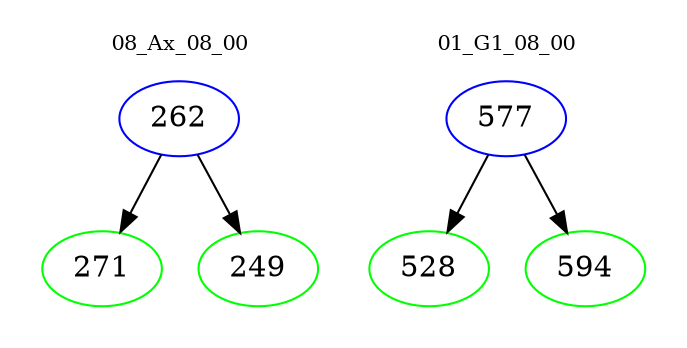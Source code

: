 digraph{
subgraph cluster_0 {
color = white
label = "08_Ax_08_00";
fontsize=10;
T0_262 [label="262", color="blue"]
T0_262 -> T0_271 [color="black"]
T0_271 [label="271", color="green"]
T0_262 -> T0_249 [color="black"]
T0_249 [label="249", color="green"]
}
subgraph cluster_1 {
color = white
label = "01_G1_08_00";
fontsize=10;
T1_577 [label="577", color="blue"]
T1_577 -> T1_528 [color="black"]
T1_528 [label="528", color="green"]
T1_577 -> T1_594 [color="black"]
T1_594 [label="594", color="green"]
}
}
